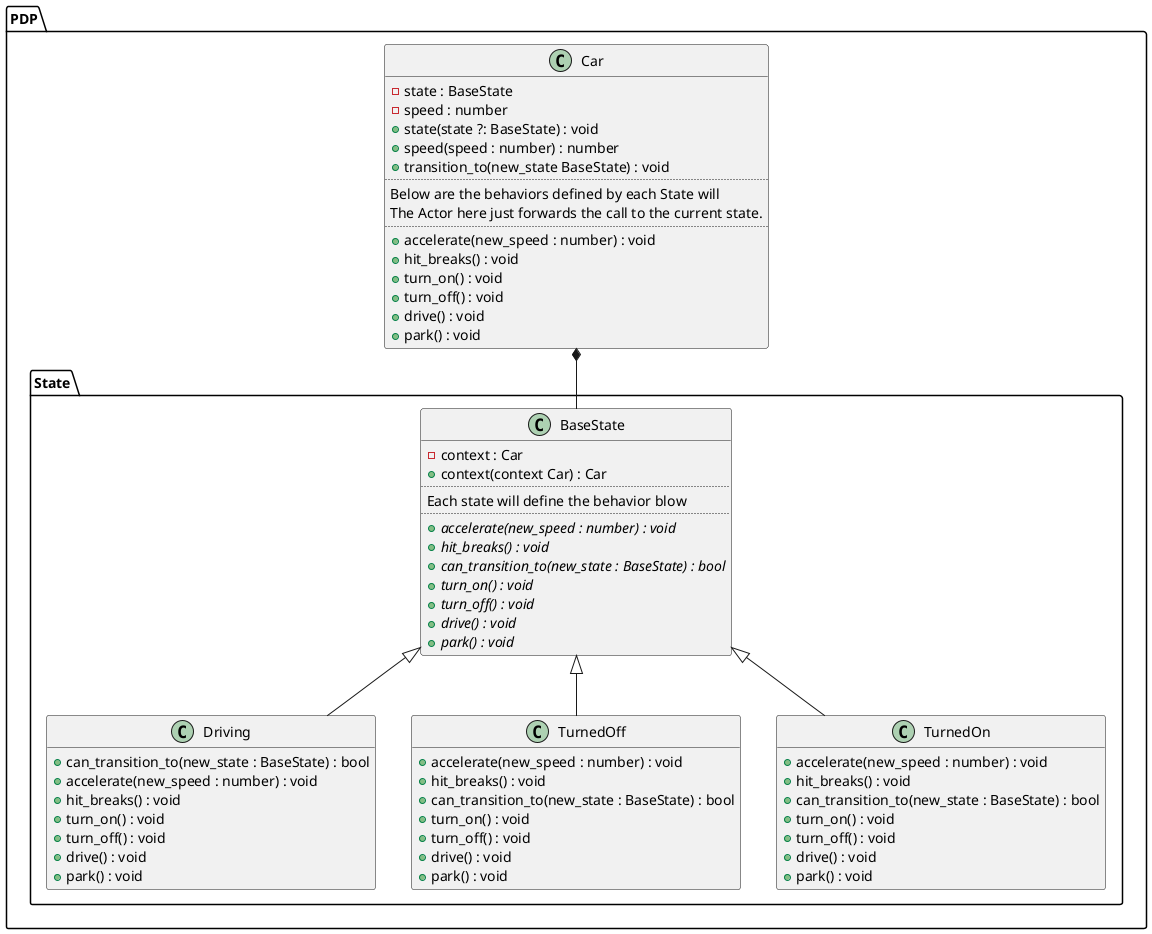 @startuml
hide empty members

namespace PDP {
  Car *-- State.BaseState

  State.BaseState <|-- State.Driving
  State.BaseState <|-- State.TurnedOff
  State.BaseState <|-- State.TurnedOn

  class Car {
    {field} -state : BaseState
    {field} -speed : number
    {method} +state(state ?: BaseState) : void
    {method} +speed(speed : number) : number
    {method} +transition_to(new_state BaseState) : void
    ..
    Below are the behaviors defined by each State will
    The Actor here just forwards the call to the current state.
    ..
    {method} +accelerate(new_speed : number) : void
    {method} +hit_breaks() : void
    {method} +turn_on() : void
    {method} +turn_off() : void
    {method} +drive() : void
    {method} +park() : void
  }

  namespace State {
    class BaseState {
      {field} -context : Car
      {method} +context(context Car) : Car
      ..
      Each state will define the behavior blow
      ..
      {abstract} {method} +accelerate(new_speed : number) : void
      {abstract} {method} +hit_breaks() : void
      {abstract} {method} +can_transition_to(new_state : BaseState) : bool
      {abstract} {method} +turn_on() : void
      {abstract} {method} +turn_off() : void
      {abstract} {method} +drive() : void
      {abstract} {method} +park() : void
    }

    class Driving {
      {method} +can_transition_to(new_state : BaseState) : bool
      {method} +accelerate(new_speed : number) : void
      {method} +hit_breaks() : void
      {method} +turn_on() : void
      {method} +turn_off() : void
      {method} +drive() : void
      {method} +park() : void
    }

    class TurnedOff {
      {method} +accelerate(new_speed : number) : void
      {method} +hit_breaks() : void
      {method} +can_transition_to(new_state : BaseState) : bool
      {method} +turn_on() : void
      {method} +turn_off() : void
      {method} +drive() : void
      {method} +park() : void
    }

    class TurnedOn {
      {method} +accelerate(new_speed : number) : void
      {method} +hit_breaks() : void
      {method} +can_transition_to(new_state : BaseState) : bool
      {method} +turn_on() : void
      {method} +turn_off() : void
      {method} +drive() : void
      {method} +park() : void
    }
  }
}
@enduml
